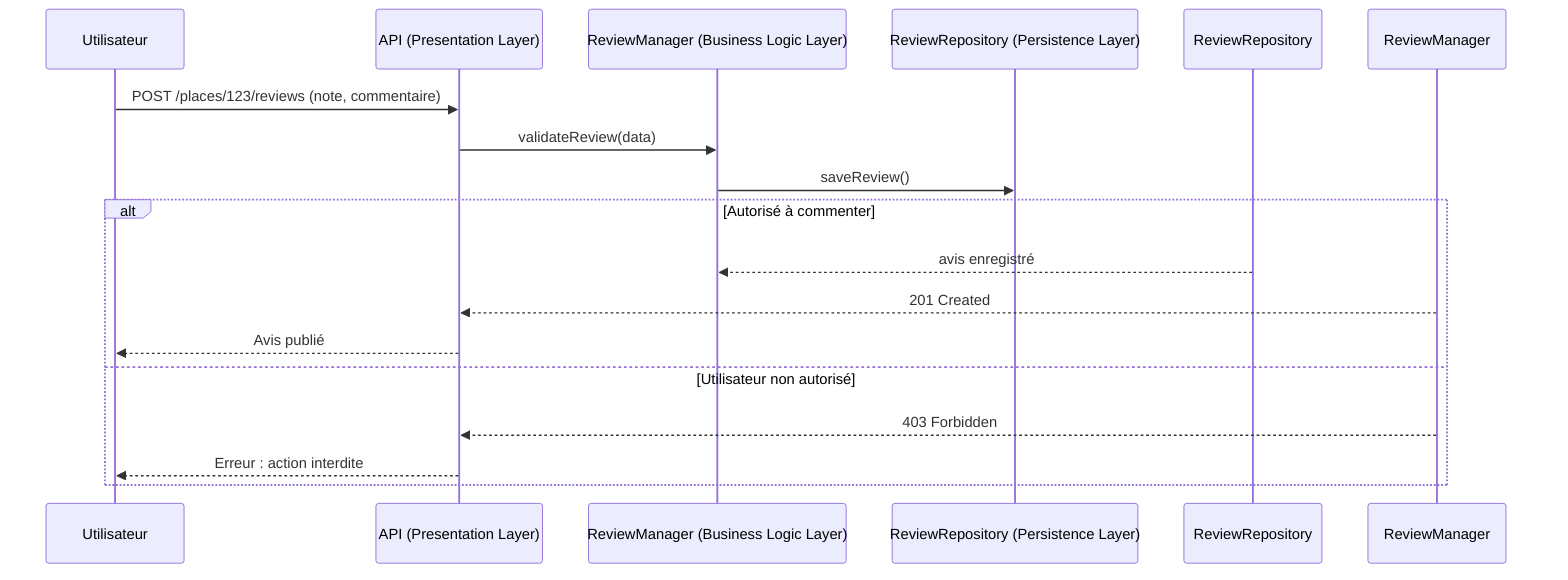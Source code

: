 sequenceDiagram
    participant Utilisateur
    participant API (Presentation Layer)
    participant ReviewManager (Business Logic Layer)
    participant ReviewRepository (Persistence Layer)

    Utilisateur->>API (Presentation Layer): POST /places/123/reviews (note, commentaire)
    API (Presentation Layer)->>ReviewManager (Business Logic Layer): validateReview(data)
    ReviewManager (Business Logic Layer)->>ReviewRepository (Persistence Layer): saveReview()

    alt Autorisé à commenter
        ReviewRepository-->>ReviewManager (Business Logic Layer): avis enregistré
        ReviewManager-->>API (Presentation Layer): 201 Created
        API (Presentation Layer)-->>Utilisateur: Avis publié
    else Utilisateur non autorisé
        ReviewManager-->>API (Presentation Layer): 403 Forbidden
        API (Presentation Layer)-->>Utilisateur: Erreur : action interdite
    end